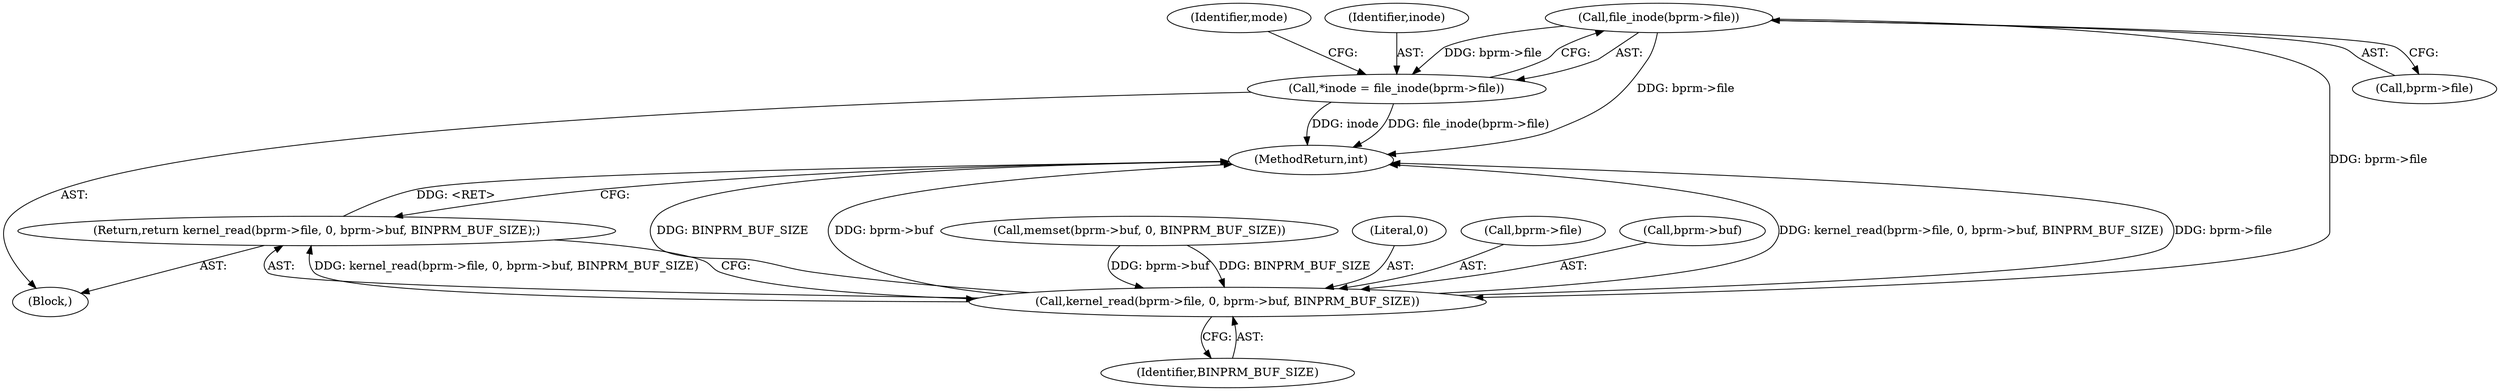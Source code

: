 digraph "0_linux_8b01fc86b9f425899f8a3a8fc1c47d73c2c20543@pointer" {
"1000111" [label="(Call,file_inode(bprm->file))"];
"1000109" [label="(Call,*inode = file_inode(bprm->file))"];
"1000238" [label="(Call,kernel_read(bprm->file, 0, bprm->buf, BINPRM_BUF_SIZE))"];
"1000237" [label="(Return,return kernel_read(bprm->file, 0, bprm->buf, BINPRM_BUF_SIZE);)"];
"1000247" [label="(MethodReturn,int)"];
"1000109" [label="(Call,*inode = file_inode(bprm->file))"];
"1000237" [label="(Return,return kernel_read(bprm->file, 0, bprm->buf, BINPRM_BUF_SIZE);)"];
"1000231" [label="(Call,memset(bprm->buf, 0, BINPRM_BUF_SIZE))"];
"1000117" [label="(Identifier,mode)"];
"1000238" [label="(Call,kernel_read(bprm->file, 0, bprm->buf, BINPRM_BUF_SIZE))"];
"1000110" [label="(Identifier,inode)"];
"1000112" [label="(Call,bprm->file)"];
"1000111" [label="(Call,file_inode(bprm->file))"];
"1000246" [label="(Identifier,BINPRM_BUF_SIZE)"];
"1000242" [label="(Literal,0)"];
"1000239" [label="(Call,bprm->file)"];
"1000243" [label="(Call,bprm->buf)"];
"1000107" [label="(Block,)"];
"1000111" -> "1000109"  [label="AST: "];
"1000111" -> "1000112"  [label="CFG: "];
"1000112" -> "1000111"  [label="AST: "];
"1000109" -> "1000111"  [label="CFG: "];
"1000111" -> "1000247"  [label="DDG: bprm->file"];
"1000111" -> "1000109"  [label="DDG: bprm->file"];
"1000111" -> "1000238"  [label="DDG: bprm->file"];
"1000109" -> "1000107"  [label="AST: "];
"1000110" -> "1000109"  [label="AST: "];
"1000117" -> "1000109"  [label="CFG: "];
"1000109" -> "1000247"  [label="DDG: inode"];
"1000109" -> "1000247"  [label="DDG: file_inode(bprm->file)"];
"1000238" -> "1000237"  [label="AST: "];
"1000238" -> "1000246"  [label="CFG: "];
"1000239" -> "1000238"  [label="AST: "];
"1000242" -> "1000238"  [label="AST: "];
"1000243" -> "1000238"  [label="AST: "];
"1000246" -> "1000238"  [label="AST: "];
"1000237" -> "1000238"  [label="CFG: "];
"1000238" -> "1000247"  [label="DDG: kernel_read(bprm->file, 0, bprm->buf, BINPRM_BUF_SIZE)"];
"1000238" -> "1000247"  [label="DDG: bprm->file"];
"1000238" -> "1000247"  [label="DDG: BINPRM_BUF_SIZE"];
"1000238" -> "1000247"  [label="DDG: bprm->buf"];
"1000238" -> "1000237"  [label="DDG: kernel_read(bprm->file, 0, bprm->buf, BINPRM_BUF_SIZE)"];
"1000231" -> "1000238"  [label="DDG: bprm->buf"];
"1000231" -> "1000238"  [label="DDG: BINPRM_BUF_SIZE"];
"1000237" -> "1000107"  [label="AST: "];
"1000247" -> "1000237"  [label="CFG: "];
"1000237" -> "1000247"  [label="DDG: <RET>"];
}
